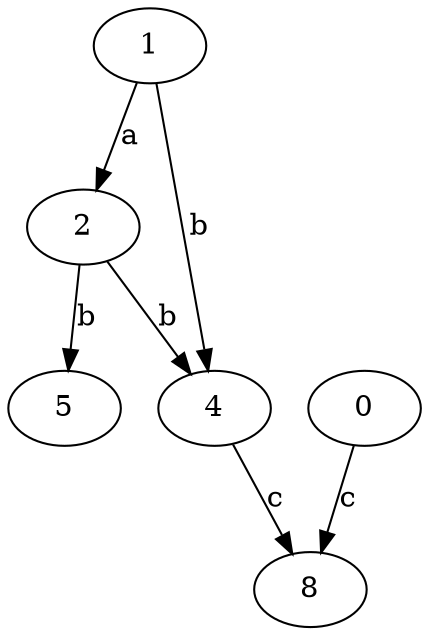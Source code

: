 strict digraph  {
1;
2;
4;
0;
5;
8;
1 -> 2  [label=a];
1 -> 4  [label=b];
2 -> 4  [label=b];
2 -> 5  [label=b];
4 -> 8  [label=c];
0 -> 8  [label=c];
}
